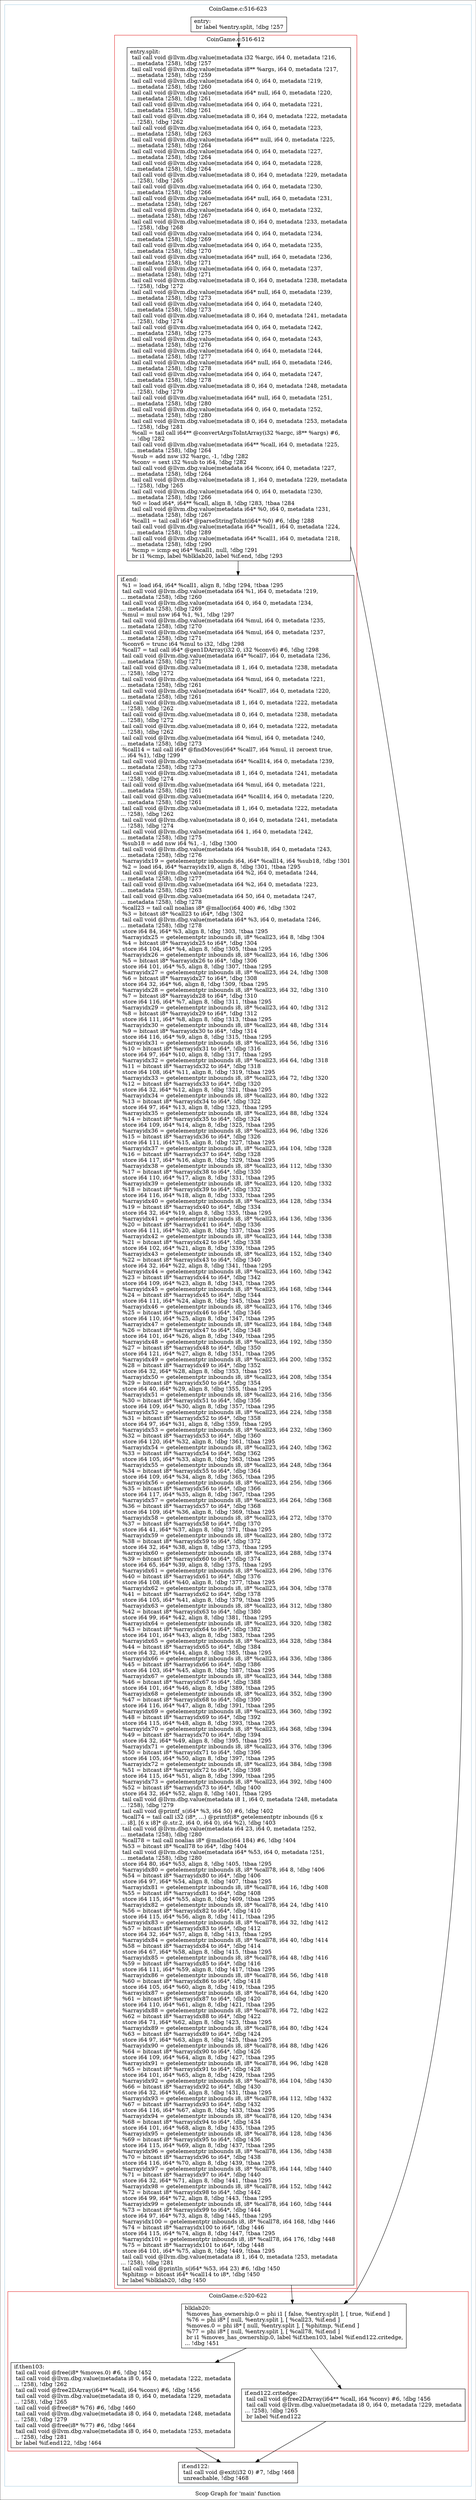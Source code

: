 digraph "Scop Graph for 'main' function" {
	label="Scop Graph for 'main' function";

	Node0x9dc37a0 [shape=record,label="{entry:\l  br label %entry.split, !dbg !257\l}"];
	Node0x9dc37a0 -> Node0x9e337f0;
	Node0x9e337f0 [shape=record,label="{entry.split:                                      \l  tail call void @llvm.dbg.value(metadata i32 %argc, i64 0, metadata !216,\l... metadata !258), !dbg !257\l  tail call void @llvm.dbg.value(metadata i8** %args, i64 0, metadata !217,\l... metadata !258), !dbg !259\l  tail call void @llvm.dbg.value(metadata i64 0, i64 0, metadata !219,\l... metadata !258), !dbg !260\l  tail call void @llvm.dbg.value(metadata i64* null, i64 0, metadata !220,\l... metadata !258), !dbg !261\l  tail call void @llvm.dbg.value(metadata i64 0, i64 0, metadata !221,\l... metadata !258), !dbg !261\l  tail call void @llvm.dbg.value(metadata i8 0, i64 0, metadata !222, metadata\l... !258), !dbg !262\l  tail call void @llvm.dbg.value(metadata i64 0, i64 0, metadata !223,\l... metadata !258), !dbg !263\l  tail call void @llvm.dbg.value(metadata i64** null, i64 0, metadata !225,\l... metadata !258), !dbg !264\l  tail call void @llvm.dbg.value(metadata i64 0, i64 0, metadata !227,\l... metadata !258), !dbg !264\l  tail call void @llvm.dbg.value(metadata i64 0, i64 0, metadata !228,\l... metadata !258), !dbg !264\l  tail call void @llvm.dbg.value(metadata i8 0, i64 0, metadata !229, metadata\l... !258), !dbg !265\l  tail call void @llvm.dbg.value(metadata i64 0, i64 0, metadata !230,\l... metadata !258), !dbg !266\l  tail call void @llvm.dbg.value(metadata i64* null, i64 0, metadata !231,\l... metadata !258), !dbg !267\l  tail call void @llvm.dbg.value(metadata i64 0, i64 0, metadata !232,\l... metadata !258), !dbg !267\l  tail call void @llvm.dbg.value(metadata i8 0, i64 0, metadata !233, metadata\l... !258), !dbg !268\l  tail call void @llvm.dbg.value(metadata i64 0, i64 0, metadata !234,\l... metadata !258), !dbg !269\l  tail call void @llvm.dbg.value(metadata i64 0, i64 0, metadata !235,\l... metadata !258), !dbg !270\l  tail call void @llvm.dbg.value(metadata i64* null, i64 0, metadata !236,\l... metadata !258), !dbg !271\l  tail call void @llvm.dbg.value(metadata i64 0, i64 0, metadata !237,\l... metadata !258), !dbg !271\l  tail call void @llvm.dbg.value(metadata i8 0, i64 0, metadata !238, metadata\l... !258), !dbg !272\l  tail call void @llvm.dbg.value(metadata i64* null, i64 0, metadata !239,\l... metadata !258), !dbg !273\l  tail call void @llvm.dbg.value(metadata i64 0, i64 0, metadata !240,\l... metadata !258), !dbg !273\l  tail call void @llvm.dbg.value(metadata i8 0, i64 0, metadata !241, metadata\l... !258), !dbg !274\l  tail call void @llvm.dbg.value(metadata i64 0, i64 0, metadata !242,\l... metadata !258), !dbg !275\l  tail call void @llvm.dbg.value(metadata i64 0, i64 0, metadata !243,\l... metadata !258), !dbg !276\l  tail call void @llvm.dbg.value(metadata i64 0, i64 0, metadata !244,\l... metadata !258), !dbg !277\l  tail call void @llvm.dbg.value(metadata i64* null, i64 0, metadata !246,\l... metadata !258), !dbg !278\l  tail call void @llvm.dbg.value(metadata i64 0, i64 0, metadata !247,\l... metadata !258), !dbg !278\l  tail call void @llvm.dbg.value(metadata i8 0, i64 0, metadata !248, metadata\l... !258), !dbg !279\l  tail call void @llvm.dbg.value(metadata i64* null, i64 0, metadata !251,\l... metadata !258), !dbg !280\l  tail call void @llvm.dbg.value(metadata i64 0, i64 0, metadata !252,\l... metadata !258), !dbg !280\l  tail call void @llvm.dbg.value(metadata i8 0, i64 0, metadata !253, metadata\l... !258), !dbg !281\l  %call = tail call i64** @convertArgsToIntArray(i32 %argc, i8** %args) #6,\l... !dbg !282\l  tail call void @llvm.dbg.value(metadata i64** %call, i64 0, metadata !225,\l... metadata !258), !dbg !264\l  %sub = add nsw i32 %argc, -1, !dbg !282\l  %conv = sext i32 %sub to i64, !dbg !282\l  tail call void @llvm.dbg.value(metadata i64 %conv, i64 0, metadata !227,\l... metadata !258), !dbg !264\l  tail call void @llvm.dbg.value(metadata i8 1, i64 0, metadata !229, metadata\l... !258), !dbg !265\l  tail call void @llvm.dbg.value(metadata i64 0, i64 0, metadata !230,\l... metadata !258), !dbg !266\l  %0 = load i64*, i64** %call, align 8, !dbg !283, !tbaa !284\l  tail call void @llvm.dbg.value(metadata i64* %0, i64 0, metadata !231,\l... metadata !258), !dbg !267\l  %call1 = tail call i64* @parseStringToInt(i64* %0) #6, !dbg !288\l  tail call void @llvm.dbg.value(metadata i64* %call1, i64 0, metadata !224,\l... metadata !258), !dbg !289\l  tail call void @llvm.dbg.value(metadata i64* %call1, i64 0, metadata !218,\l... metadata !258), !dbg !290\l  %cmp = icmp eq i64* %call1, null, !dbg !291\l  br i1 %cmp, label %blklab20, label %if.end, !dbg !293\l}"];
	Node0x9e337f0 -> Node0x9e157c0;
	Node0x9e337f0 -> Node0x9dc5870;
	Node0x9e157c0 [shape=record,label="{blklab20:                                         \l  %moves_has_ownership.0 = phi i1 [ false, %entry.split ], [ true, %if.end ]\l  %76 = phi i8* [ null, %entry.split ], [ %call23, %if.end ]\l  %moves.0 = phi i8* [ null, %entry.split ], [ %phitmp, %if.end ]\l  %77 = phi i8* [ null, %entry.split ], [ %call78, %if.end ]\l  br i1 %moves_has_ownership.0, label %if.then103, label %if.end122.critedge,\l... !dbg !451\l}"];
	Node0x9e157c0 -> Node0x9ec95f0;
	Node0x9e157c0 -> Node0x9d8fa10;
	Node0x9ec95f0 [shape=record,label="{if.then103:                                       \l  tail call void @free(i8* %moves.0) #6, !dbg !452\l  tail call void @llvm.dbg.value(metadata i8 0, i64 0, metadata !222, metadata\l... !258), !dbg !262\l  tail call void @free2DArray(i64** %call, i64 %conv) #6, !dbg !456\l  tail call void @llvm.dbg.value(metadata i8 0, i64 0, metadata !229, metadata\l... !258), !dbg !265\l  tail call void @free(i8* %76) #6, !dbg !460\l  tail call void @llvm.dbg.value(metadata i8 0, i64 0, metadata !248, metadata\l... !258), !dbg !279\l  tail call void @free(i8* %77) #6, !dbg !464\l  tail call void @llvm.dbg.value(metadata i8 0, i64 0, metadata !253, metadata\l... !258), !dbg !281\l  br label %if.end122, !dbg !464\l}"];
	Node0x9ec95f0 -> Node0x9da7730;
	Node0x9da7730 [shape=record,label="{if.end122:                                        \l  tail call void @exit(i32 0) #7, !dbg !468\l  unreachable, !dbg !468\l}"];
	Node0x9d8fa10 [shape=record,label="{if.end122.critedge:                               \l  tail call void @free2DArray(i64** %call, i64 %conv) #6, !dbg !456\l  tail call void @llvm.dbg.value(metadata i8 0, i64 0, metadata !229, metadata\l... !258), !dbg !265\l  br label %if.end122\l}"];
	Node0x9d8fa10 -> Node0x9da7730;
	Node0x9dc5870 [shape=record,label="{if.end:                                           \l  %1 = load i64, i64* %call1, align 8, !dbg !294, !tbaa !295\l  tail call void @llvm.dbg.value(metadata i64 %1, i64 0, metadata !219,\l... metadata !258), !dbg !260\l  tail call void @llvm.dbg.value(metadata i64 0, i64 0, metadata !234,\l... metadata !258), !dbg !269\l  %mul = mul nsw i64 %1, %1, !dbg !297\l  tail call void @llvm.dbg.value(metadata i64 %mul, i64 0, metadata !235,\l... metadata !258), !dbg !270\l  tail call void @llvm.dbg.value(metadata i64 %mul, i64 0, metadata !237,\l... metadata !258), !dbg !271\l  %conv6 = trunc i64 %mul to i32, !dbg !298\l  %call7 = tail call i64* @gen1DArray(i32 0, i32 %conv6) #6, !dbg !298\l  tail call void @llvm.dbg.value(metadata i64* %call7, i64 0, metadata !236,\l... metadata !258), !dbg !271\l  tail call void @llvm.dbg.value(metadata i8 1, i64 0, metadata !238, metadata\l... !258), !dbg !272\l  tail call void @llvm.dbg.value(metadata i64 %mul, i64 0, metadata !221,\l... metadata !258), !dbg !261\l  tail call void @llvm.dbg.value(metadata i64* %call7, i64 0, metadata !220,\l... metadata !258), !dbg !261\l  tail call void @llvm.dbg.value(metadata i8 1, i64 0, metadata !222, metadata\l... !258), !dbg !262\l  tail call void @llvm.dbg.value(metadata i8 0, i64 0, metadata !238, metadata\l... !258), !dbg !272\l  tail call void @llvm.dbg.value(metadata i8 0, i64 0, metadata !222, metadata\l... !258), !dbg !262\l  tail call void @llvm.dbg.value(metadata i64 %mul, i64 0, metadata !240,\l... metadata !258), !dbg !273\l  %call14 = tail call i64* @findMoves(i64* %call7, i64 %mul, i1 zeroext true,\l... i64 %1), !dbg !299\l  tail call void @llvm.dbg.value(metadata i64* %call14, i64 0, metadata !239,\l... metadata !258), !dbg !273\l  tail call void @llvm.dbg.value(metadata i8 1, i64 0, metadata !241, metadata\l... !258), !dbg !274\l  tail call void @llvm.dbg.value(metadata i64 %mul, i64 0, metadata !221,\l... metadata !258), !dbg !261\l  tail call void @llvm.dbg.value(metadata i64* %call14, i64 0, metadata !220,\l... metadata !258), !dbg !261\l  tail call void @llvm.dbg.value(metadata i8 1, i64 0, metadata !222, metadata\l... !258), !dbg !262\l  tail call void @llvm.dbg.value(metadata i8 0, i64 0, metadata !241, metadata\l... !258), !dbg !274\l  tail call void @llvm.dbg.value(metadata i64 1, i64 0, metadata !242,\l... metadata !258), !dbg !275\l  %sub18 = add nsw i64 %1, -1, !dbg !300\l  tail call void @llvm.dbg.value(metadata i64 %sub18, i64 0, metadata !243,\l... metadata !258), !dbg !276\l  %arrayidx19 = getelementptr inbounds i64, i64* %call14, i64 %sub18, !dbg !301\l  %2 = load i64, i64* %arrayidx19, align 8, !dbg !301, !tbaa !295\l  tail call void @llvm.dbg.value(metadata i64 %2, i64 0, metadata !244,\l... metadata !258), !dbg !277\l  tail call void @llvm.dbg.value(metadata i64 %2, i64 0, metadata !223,\l... metadata !258), !dbg !263\l  tail call void @llvm.dbg.value(metadata i64 50, i64 0, metadata !247,\l... metadata !258), !dbg !278\l  %call23 = tail call noalias i8* @malloc(i64 400) #6, !dbg !302\l  %3 = bitcast i8* %call23 to i64*, !dbg !302\l  tail call void @llvm.dbg.value(metadata i64* %3, i64 0, metadata !246,\l... metadata !258), !dbg !278\l  store i64 84, i64* %3, align 8, !dbg !303, !tbaa !295\l  %arrayidx25 = getelementptr inbounds i8, i8* %call23, i64 8, !dbg !304\l  %4 = bitcast i8* %arrayidx25 to i64*, !dbg !304\l  store i64 104, i64* %4, align 8, !dbg !305, !tbaa !295\l  %arrayidx26 = getelementptr inbounds i8, i8* %call23, i64 16, !dbg !306\l  %5 = bitcast i8* %arrayidx26 to i64*, !dbg !306\l  store i64 101, i64* %5, align 8, !dbg !307, !tbaa !295\l  %arrayidx27 = getelementptr inbounds i8, i8* %call23, i64 24, !dbg !308\l  %6 = bitcast i8* %arrayidx27 to i64*, !dbg !308\l  store i64 32, i64* %6, align 8, !dbg !309, !tbaa !295\l  %arrayidx28 = getelementptr inbounds i8, i8* %call23, i64 32, !dbg !310\l  %7 = bitcast i8* %arrayidx28 to i64*, !dbg !310\l  store i64 116, i64* %7, align 8, !dbg !311, !tbaa !295\l  %arrayidx29 = getelementptr inbounds i8, i8* %call23, i64 40, !dbg !312\l  %8 = bitcast i8* %arrayidx29 to i64*, !dbg !312\l  store i64 111, i64* %8, align 8, !dbg !313, !tbaa !295\l  %arrayidx30 = getelementptr inbounds i8, i8* %call23, i64 48, !dbg !314\l  %9 = bitcast i8* %arrayidx30 to i64*, !dbg !314\l  store i64 116, i64* %9, align 8, !dbg !315, !tbaa !295\l  %arrayidx31 = getelementptr inbounds i8, i8* %call23, i64 56, !dbg !316\l  %10 = bitcast i8* %arrayidx31 to i64*, !dbg !316\l  store i64 97, i64* %10, align 8, !dbg !317, !tbaa !295\l  %arrayidx32 = getelementptr inbounds i8, i8* %call23, i64 64, !dbg !318\l  %11 = bitcast i8* %arrayidx32 to i64*, !dbg !318\l  store i64 108, i64* %11, align 8, !dbg !319, !tbaa !295\l  %arrayidx33 = getelementptr inbounds i8, i8* %call23, i64 72, !dbg !320\l  %12 = bitcast i8* %arrayidx33 to i64*, !dbg !320\l  store i64 32, i64* %12, align 8, !dbg !321, !tbaa !295\l  %arrayidx34 = getelementptr inbounds i8, i8* %call23, i64 80, !dbg !322\l  %13 = bitcast i8* %arrayidx34 to i64*, !dbg !322\l  store i64 97, i64* %13, align 8, !dbg !323, !tbaa !295\l  %arrayidx35 = getelementptr inbounds i8, i8* %call23, i64 88, !dbg !324\l  %14 = bitcast i8* %arrayidx35 to i64*, !dbg !324\l  store i64 109, i64* %14, align 8, !dbg !325, !tbaa !295\l  %arrayidx36 = getelementptr inbounds i8, i8* %call23, i64 96, !dbg !326\l  %15 = bitcast i8* %arrayidx36 to i64*, !dbg !326\l  store i64 111, i64* %15, align 8, !dbg !327, !tbaa !295\l  %arrayidx37 = getelementptr inbounds i8, i8* %call23, i64 104, !dbg !328\l  %16 = bitcast i8* %arrayidx37 to i64*, !dbg !328\l  store i64 117, i64* %16, align 8, !dbg !329, !tbaa !295\l  %arrayidx38 = getelementptr inbounds i8, i8* %call23, i64 112, !dbg !330\l  %17 = bitcast i8* %arrayidx38 to i64*, !dbg !330\l  store i64 110, i64* %17, align 8, !dbg !331, !tbaa !295\l  %arrayidx39 = getelementptr inbounds i8, i8* %call23, i64 120, !dbg !332\l  %18 = bitcast i8* %arrayidx39 to i64*, !dbg !332\l  store i64 116, i64* %18, align 8, !dbg !333, !tbaa !295\l  %arrayidx40 = getelementptr inbounds i8, i8* %call23, i64 128, !dbg !334\l  %19 = bitcast i8* %arrayidx40 to i64*, !dbg !334\l  store i64 32, i64* %19, align 8, !dbg !335, !tbaa !295\l  %arrayidx41 = getelementptr inbounds i8, i8* %call23, i64 136, !dbg !336\l  %20 = bitcast i8* %arrayidx41 to i64*, !dbg !336\l  store i64 111, i64* %20, align 8, !dbg !337, !tbaa !295\l  %arrayidx42 = getelementptr inbounds i8, i8* %call23, i64 144, !dbg !338\l  %21 = bitcast i8* %arrayidx42 to i64*, !dbg !338\l  store i64 102, i64* %21, align 8, !dbg !339, !tbaa !295\l  %arrayidx43 = getelementptr inbounds i8, i8* %call23, i64 152, !dbg !340\l  %22 = bitcast i8* %arrayidx43 to i64*, !dbg !340\l  store i64 32, i64* %22, align 8, !dbg !341, !tbaa !295\l  %arrayidx44 = getelementptr inbounds i8, i8* %call23, i64 160, !dbg !342\l  %23 = bitcast i8* %arrayidx44 to i64*, !dbg !342\l  store i64 109, i64* %23, align 8, !dbg !343, !tbaa !295\l  %arrayidx45 = getelementptr inbounds i8, i8* %call23, i64 168, !dbg !344\l  %24 = bitcast i8* %arrayidx45 to i64*, !dbg !344\l  store i64 111, i64* %24, align 8, !dbg !345, !tbaa !295\l  %arrayidx46 = getelementptr inbounds i8, i8* %call23, i64 176, !dbg !346\l  %25 = bitcast i8* %arrayidx46 to i64*, !dbg !346\l  store i64 110, i64* %25, align 8, !dbg !347, !tbaa !295\l  %arrayidx47 = getelementptr inbounds i8, i8* %call23, i64 184, !dbg !348\l  %26 = bitcast i8* %arrayidx47 to i64*, !dbg !348\l  store i64 101, i64* %26, align 8, !dbg !349, !tbaa !295\l  %arrayidx48 = getelementptr inbounds i8, i8* %call23, i64 192, !dbg !350\l  %27 = bitcast i8* %arrayidx48 to i64*, !dbg !350\l  store i64 121, i64* %27, align 8, !dbg !351, !tbaa !295\l  %arrayidx49 = getelementptr inbounds i8, i8* %call23, i64 200, !dbg !352\l  %28 = bitcast i8* %arrayidx49 to i64*, !dbg !352\l  store i64 32, i64* %28, align 8, !dbg !353, !tbaa !295\l  %arrayidx50 = getelementptr inbounds i8, i8* %call23, i64 208, !dbg !354\l  %29 = bitcast i8* %arrayidx50 to i64*, !dbg !354\l  store i64 40, i64* %29, align 8, !dbg !355, !tbaa !295\l  %arrayidx51 = getelementptr inbounds i8, i8* %call23, i64 216, !dbg !356\l  %30 = bitcast i8* %arrayidx51 to i64*, !dbg !356\l  store i64 109, i64* %30, align 8, !dbg !357, !tbaa !295\l  %arrayidx52 = getelementptr inbounds i8, i8* %call23, i64 224, !dbg !358\l  %31 = bitcast i8* %arrayidx52 to i64*, !dbg !358\l  store i64 97, i64* %31, align 8, !dbg !359, !tbaa !295\l  %arrayidx53 = getelementptr inbounds i8, i8* %call23, i64 232, !dbg !360\l  %32 = bitcast i8* %arrayidx53 to i64*, !dbg !360\l  store i64 120, i64* %32, align 8, !dbg !361, !tbaa !295\l  %arrayidx54 = getelementptr inbounds i8, i8* %call23, i64 240, !dbg !362\l  %33 = bitcast i8* %arrayidx54 to i64*, !dbg !362\l  store i64 105, i64* %33, align 8, !dbg !363, !tbaa !295\l  %arrayidx55 = getelementptr inbounds i8, i8* %call23, i64 248, !dbg !364\l  %34 = bitcast i8* %arrayidx55 to i64*, !dbg !364\l  store i64 109, i64* %34, align 8, !dbg !365, !tbaa !295\l  %arrayidx56 = getelementptr inbounds i8, i8* %call23, i64 256, !dbg !366\l  %35 = bitcast i8* %arrayidx56 to i64*, !dbg !366\l  store i64 117, i64* %35, align 8, !dbg !367, !tbaa !295\l  %arrayidx57 = getelementptr inbounds i8, i8* %call23, i64 264, !dbg !368\l  %36 = bitcast i8* %arrayidx57 to i64*, !dbg !368\l  store i64 109, i64* %36, align 8, !dbg !369, !tbaa !295\l  %arrayidx58 = getelementptr inbounds i8, i8* %call23, i64 272, !dbg !370\l  %37 = bitcast i8* %arrayidx58 to i64*, !dbg !370\l  store i64 41, i64* %37, align 8, !dbg !371, !tbaa !295\l  %arrayidx59 = getelementptr inbounds i8, i8* %call23, i64 280, !dbg !372\l  %38 = bitcast i8* %arrayidx59 to i64*, !dbg !372\l  store i64 32, i64* %38, align 8, !dbg !373, !tbaa !295\l  %arrayidx60 = getelementptr inbounds i8, i8* %call23, i64 288, !dbg !374\l  %39 = bitcast i8* %arrayidx60 to i64*, !dbg !374\l  store i64 65, i64* %39, align 8, !dbg !375, !tbaa !295\l  %arrayidx61 = getelementptr inbounds i8, i8* %call23, i64 296, !dbg !376\l  %40 = bitcast i8* %arrayidx61 to i64*, !dbg !376\l  store i64 108, i64* %40, align 8, !dbg !377, !tbaa !295\l  %arrayidx62 = getelementptr inbounds i8, i8* %call23, i64 304, !dbg !378\l  %41 = bitcast i8* %arrayidx62 to i64*, !dbg !378\l  store i64 105, i64* %41, align 8, !dbg !379, !tbaa !295\l  %arrayidx63 = getelementptr inbounds i8, i8* %call23, i64 312, !dbg !380\l  %42 = bitcast i8* %arrayidx63 to i64*, !dbg !380\l  store i64 99, i64* %42, align 8, !dbg !381, !tbaa !295\l  %arrayidx64 = getelementptr inbounds i8, i8* %call23, i64 320, !dbg !382\l  %43 = bitcast i8* %arrayidx64 to i64*, !dbg !382\l  store i64 101, i64* %43, align 8, !dbg !383, !tbaa !295\l  %arrayidx65 = getelementptr inbounds i8, i8* %call23, i64 328, !dbg !384\l  %44 = bitcast i8* %arrayidx65 to i64*, !dbg !384\l  store i64 32, i64* %44, align 8, !dbg !385, !tbaa !295\l  %arrayidx66 = getelementptr inbounds i8, i8* %call23, i64 336, !dbg !386\l  %45 = bitcast i8* %arrayidx66 to i64*, !dbg !386\l  store i64 103, i64* %45, align 8, !dbg !387, !tbaa !295\l  %arrayidx67 = getelementptr inbounds i8, i8* %call23, i64 344, !dbg !388\l  %46 = bitcast i8* %arrayidx67 to i64*, !dbg !388\l  store i64 101, i64* %46, align 8, !dbg !389, !tbaa !295\l  %arrayidx68 = getelementptr inbounds i8, i8* %call23, i64 352, !dbg !390\l  %47 = bitcast i8* %arrayidx68 to i64*, !dbg !390\l  store i64 116, i64* %47, align 8, !dbg !391, !tbaa !295\l  %arrayidx69 = getelementptr inbounds i8, i8* %call23, i64 360, !dbg !392\l  %48 = bitcast i8* %arrayidx69 to i64*, !dbg !392\l  store i64 115, i64* %48, align 8, !dbg !393, !tbaa !295\l  %arrayidx70 = getelementptr inbounds i8, i8* %call23, i64 368, !dbg !394\l  %49 = bitcast i8* %arrayidx70 to i64*, !dbg !394\l  store i64 32, i64* %49, align 8, !dbg !395, !tbaa !295\l  %arrayidx71 = getelementptr inbounds i8, i8* %call23, i64 376, !dbg !396\l  %50 = bitcast i8* %arrayidx71 to i64*, !dbg !396\l  store i64 105, i64* %50, align 8, !dbg !397, !tbaa !295\l  %arrayidx72 = getelementptr inbounds i8, i8* %call23, i64 384, !dbg !398\l  %51 = bitcast i8* %arrayidx72 to i64*, !dbg !398\l  store i64 115, i64* %51, align 8, !dbg !399, !tbaa !295\l  %arrayidx73 = getelementptr inbounds i8, i8* %call23, i64 392, !dbg !400\l  %52 = bitcast i8* %arrayidx73 to i64*, !dbg !400\l  store i64 32, i64* %52, align 8, !dbg !401, !tbaa !295\l  tail call void @llvm.dbg.value(metadata i8 1, i64 0, metadata !248, metadata\l... !258), !dbg !279\l  tail call void @printf_s(i64* %3, i64 50) #6, !dbg !402\l  %call74 = tail call i32 (i8*, ...) @printf(i8* getelementptr inbounds ([6 x\l... i8], [6 x i8]* @.str.2, i64 0, i64 0), i64 %2), !dbg !403\l  tail call void @llvm.dbg.value(metadata i64 23, i64 0, metadata !252,\l... metadata !258), !dbg !280\l  %call78 = tail call noalias i8* @malloc(i64 184) #6, !dbg !404\l  %53 = bitcast i8* %call78 to i64*, !dbg !404\l  tail call void @llvm.dbg.value(metadata i64* %53, i64 0, metadata !251,\l... metadata !258), !dbg !280\l  store i64 80, i64* %53, align 8, !dbg !405, !tbaa !295\l  %arrayidx80 = getelementptr inbounds i8, i8* %call78, i64 8, !dbg !406\l  %54 = bitcast i8* %arrayidx80 to i64*, !dbg !406\l  store i64 97, i64* %54, align 8, !dbg !407, !tbaa !295\l  %arrayidx81 = getelementptr inbounds i8, i8* %call78, i64 16, !dbg !408\l  %55 = bitcast i8* %arrayidx81 to i64*, !dbg !408\l  store i64 115, i64* %55, align 8, !dbg !409, !tbaa !295\l  %arrayidx82 = getelementptr inbounds i8, i8* %call78, i64 24, !dbg !410\l  %56 = bitcast i8* %arrayidx82 to i64*, !dbg !410\l  store i64 115, i64* %56, align 8, !dbg !411, !tbaa !295\l  %arrayidx83 = getelementptr inbounds i8, i8* %call78, i64 32, !dbg !412\l  %57 = bitcast i8* %arrayidx83 to i64*, !dbg !412\l  store i64 32, i64* %57, align 8, !dbg !413, !tbaa !295\l  %arrayidx84 = getelementptr inbounds i8, i8* %call78, i64 40, !dbg !414\l  %58 = bitcast i8* %arrayidx84 to i64*, !dbg !414\l  store i64 67, i64* %58, align 8, !dbg !415, !tbaa !295\l  %arrayidx85 = getelementptr inbounds i8, i8* %call78, i64 48, !dbg !416\l  %59 = bitcast i8* %arrayidx85 to i64*, !dbg !416\l  store i64 111, i64* %59, align 8, !dbg !417, !tbaa !295\l  %arrayidx86 = getelementptr inbounds i8, i8* %call78, i64 56, !dbg !418\l  %60 = bitcast i8* %arrayidx86 to i64*, !dbg !418\l  store i64 105, i64* %60, align 8, !dbg !419, !tbaa !295\l  %arrayidx87 = getelementptr inbounds i8, i8* %call78, i64 64, !dbg !420\l  %61 = bitcast i8* %arrayidx87 to i64*, !dbg !420\l  store i64 110, i64* %61, align 8, !dbg !421, !tbaa !295\l  %arrayidx88 = getelementptr inbounds i8, i8* %call78, i64 72, !dbg !422\l  %62 = bitcast i8* %arrayidx88 to i64*, !dbg !422\l  store i64 71, i64* %62, align 8, !dbg !423, !tbaa !295\l  %arrayidx89 = getelementptr inbounds i8, i8* %call78, i64 80, !dbg !424\l  %63 = bitcast i8* %arrayidx89 to i64*, !dbg !424\l  store i64 97, i64* %63, align 8, !dbg !425, !tbaa !295\l  %arrayidx90 = getelementptr inbounds i8, i8* %call78, i64 88, !dbg !426\l  %64 = bitcast i8* %arrayidx90 to i64*, !dbg !426\l  store i64 109, i64* %64, align 8, !dbg !427, !tbaa !295\l  %arrayidx91 = getelementptr inbounds i8, i8* %call78, i64 96, !dbg !428\l  %65 = bitcast i8* %arrayidx91 to i64*, !dbg !428\l  store i64 101, i64* %65, align 8, !dbg !429, !tbaa !295\l  %arrayidx92 = getelementptr inbounds i8, i8* %call78, i64 104, !dbg !430\l  %66 = bitcast i8* %arrayidx92 to i64*, !dbg !430\l  store i64 32, i64* %66, align 8, !dbg !431, !tbaa !295\l  %arrayidx93 = getelementptr inbounds i8, i8* %call78, i64 112, !dbg !432\l  %67 = bitcast i8* %arrayidx93 to i64*, !dbg !432\l  store i64 116, i64* %67, align 8, !dbg !433, !tbaa !295\l  %arrayidx94 = getelementptr inbounds i8, i8* %call78, i64 120, !dbg !434\l  %68 = bitcast i8* %arrayidx94 to i64*, !dbg !434\l  store i64 101, i64* %68, align 8, !dbg !435, !tbaa !295\l  %arrayidx95 = getelementptr inbounds i8, i8* %call78, i64 128, !dbg !436\l  %69 = bitcast i8* %arrayidx95 to i64*, !dbg !436\l  store i64 115, i64* %69, align 8, !dbg !437, !tbaa !295\l  %arrayidx96 = getelementptr inbounds i8, i8* %call78, i64 136, !dbg !438\l  %70 = bitcast i8* %arrayidx96 to i64*, !dbg !438\l  store i64 116, i64* %70, align 8, !dbg !439, !tbaa !295\l  %arrayidx97 = getelementptr inbounds i8, i8* %call78, i64 144, !dbg !440\l  %71 = bitcast i8* %arrayidx97 to i64*, !dbg !440\l  store i64 32, i64* %71, align 8, !dbg !441, !tbaa !295\l  %arrayidx98 = getelementptr inbounds i8, i8* %call78, i64 152, !dbg !442\l  %72 = bitcast i8* %arrayidx98 to i64*, !dbg !442\l  store i64 99, i64* %72, align 8, !dbg !443, !tbaa !295\l  %arrayidx99 = getelementptr inbounds i8, i8* %call78, i64 160, !dbg !444\l  %73 = bitcast i8* %arrayidx99 to i64*, !dbg !444\l  store i64 97, i64* %73, align 8, !dbg !445, !tbaa !295\l  %arrayidx100 = getelementptr inbounds i8, i8* %call78, i64 168, !dbg !446\l  %74 = bitcast i8* %arrayidx100 to i64*, !dbg !446\l  store i64 115, i64* %74, align 8, !dbg !447, !tbaa !295\l  %arrayidx101 = getelementptr inbounds i8, i8* %call78, i64 176, !dbg !448\l  %75 = bitcast i8* %arrayidx101 to i64*, !dbg !448\l  store i64 101, i64* %75, align 8, !dbg !449, !tbaa !295\l  tail call void @llvm.dbg.value(metadata i8 1, i64 0, metadata !253, metadata\l... !258), !dbg !281\l  tail call void @println_s(i64* %53, i64 23) #6, !dbg !450\l  %phitmp = bitcast i64* %call14 to i8*, !dbg !450\l  br label %blklab20, !dbg !450\l}"];
	Node0x9dc5870 -> Node0x9e157c0;
	colorscheme = "paired12"
        subgraph cluster_0x9e08f40 {
          label = "CoinGame.c:516-623
";
          style = solid;
          color = 1
          subgraph cluster_0x9ddaad0 {
            label = "CoinGame.c:516-612
";
            style = solid;
            color = 6
            Node0x9e337f0;
            Node0x9dc5870;
          }
          subgraph cluster_0x9da4fa0 {
            label = "CoinGame.c:520-622
";
            style = solid;
            color = 6
            Node0x9e157c0;
            Node0x9ec95f0;
            Node0x9d8fa10;
          }
          Node0x9dc37a0;
          Node0x9da7730;
        }
}
